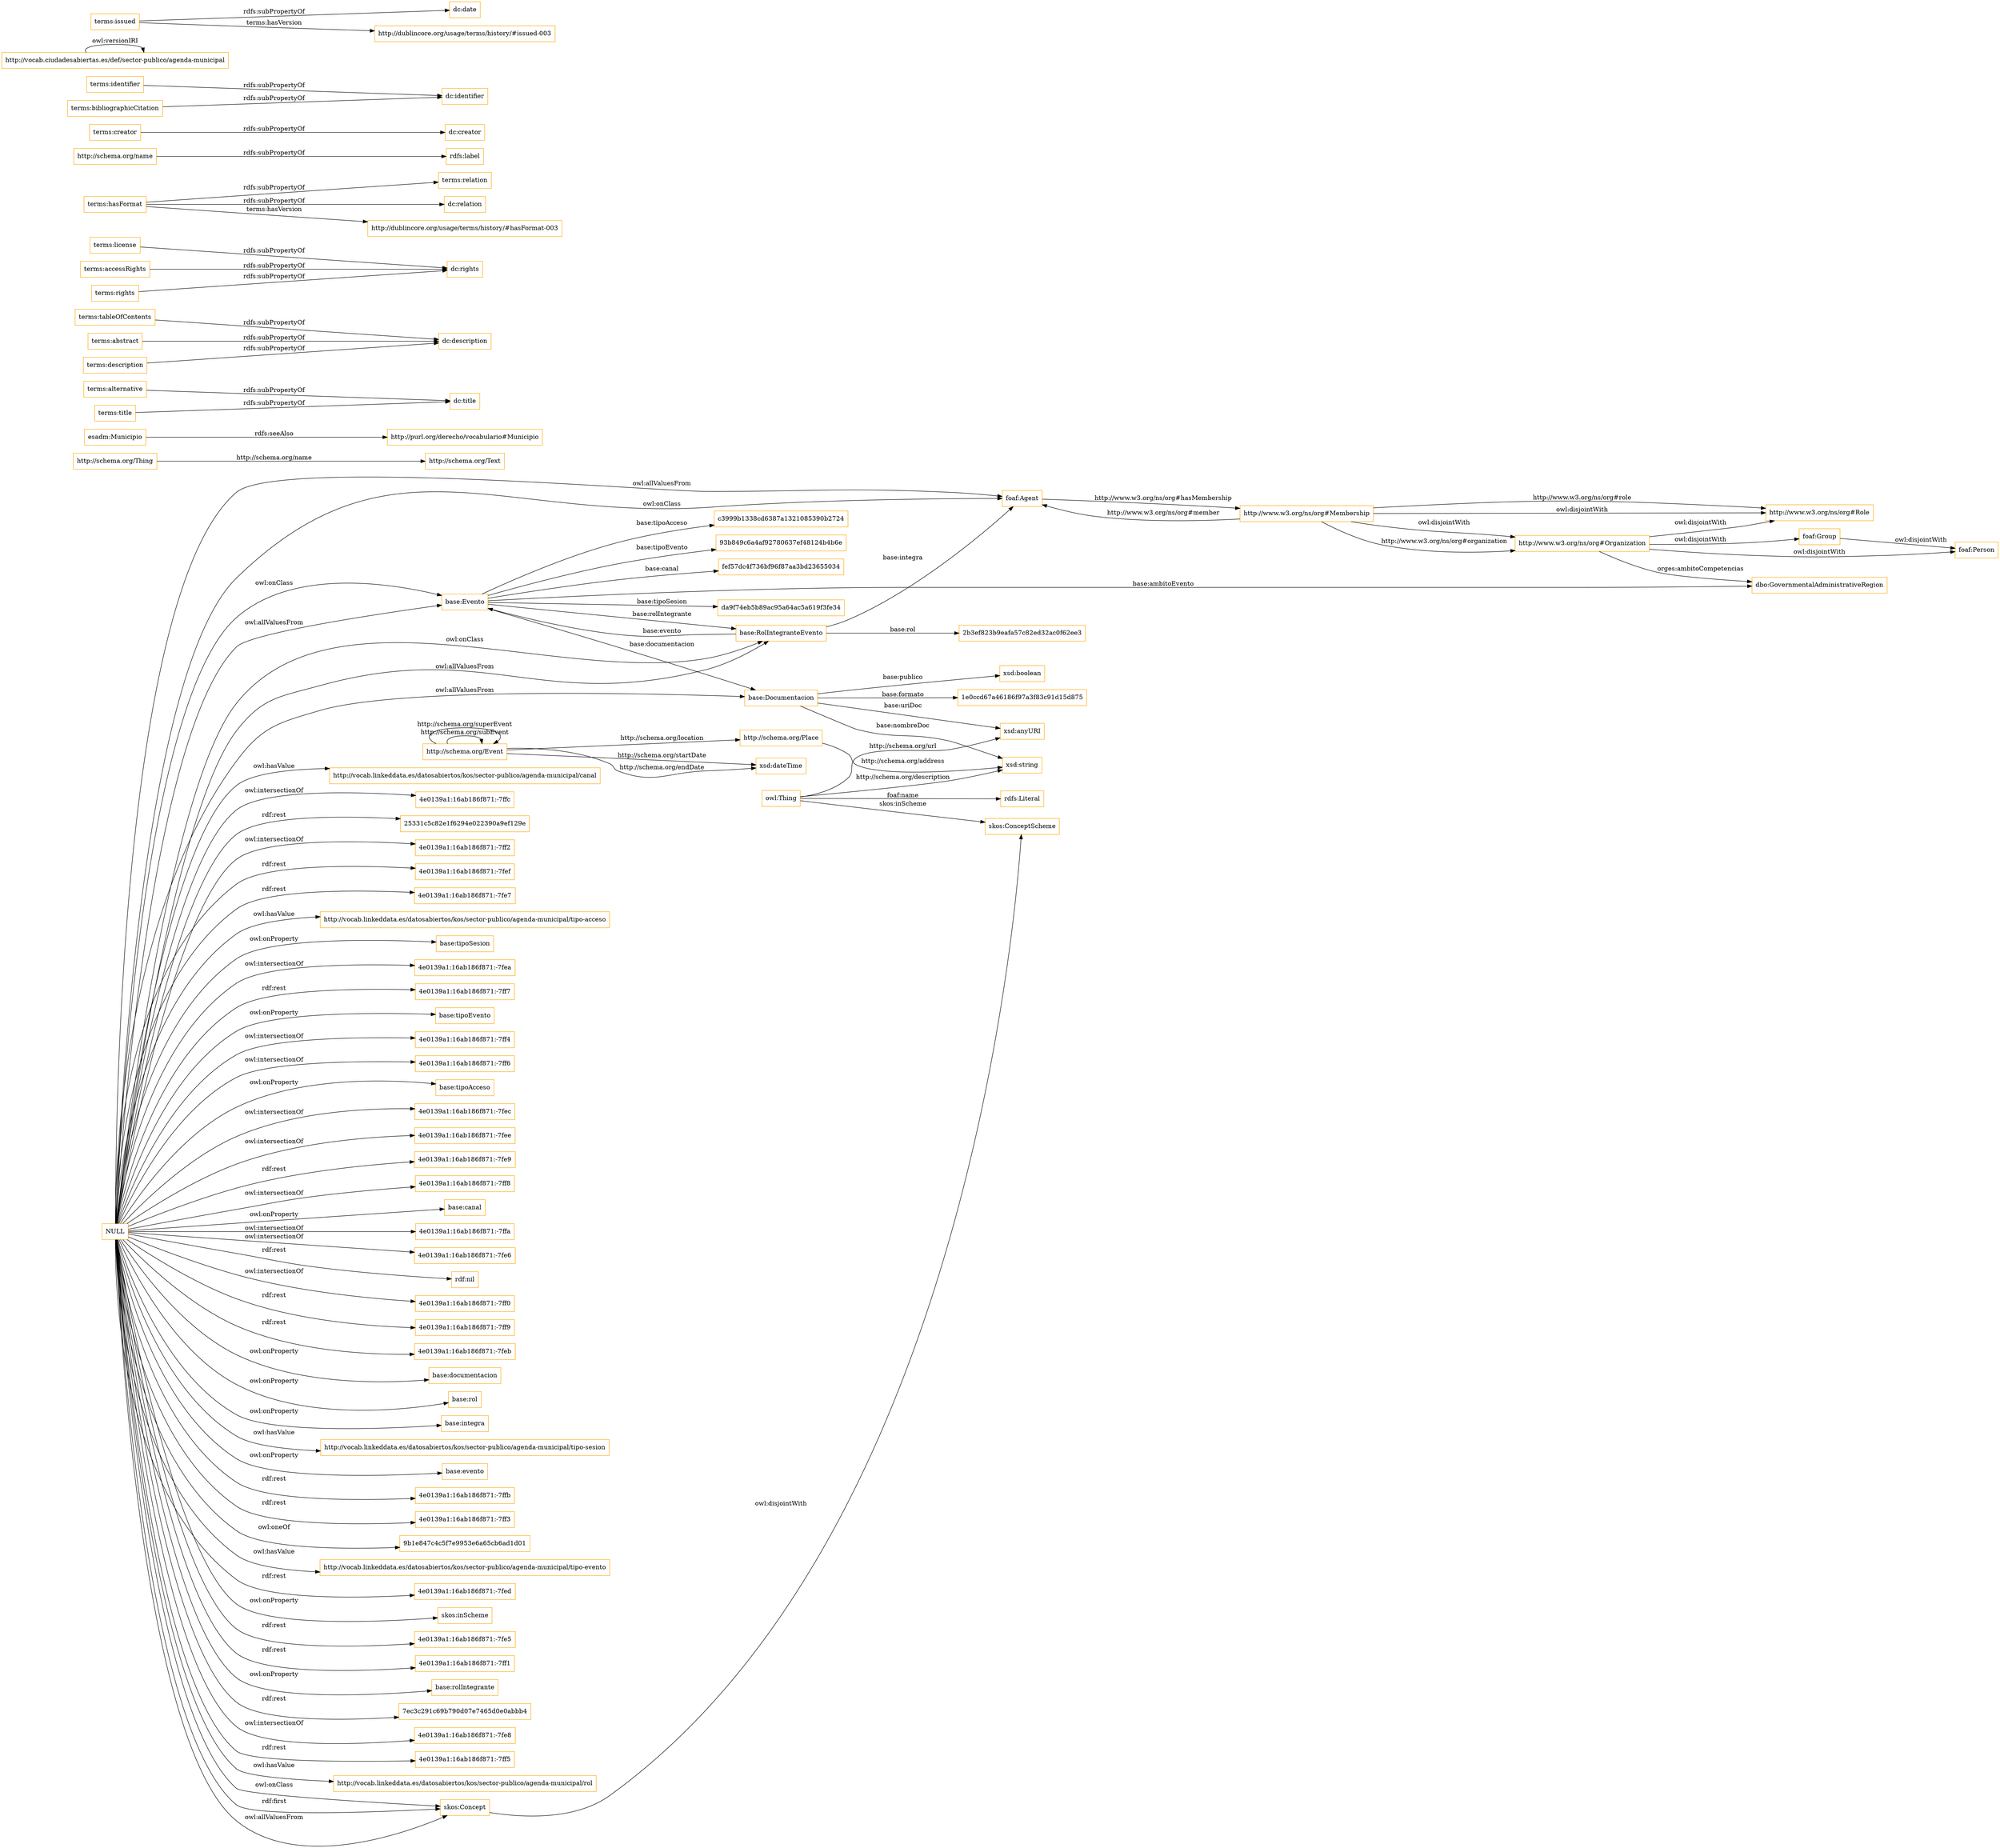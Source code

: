 digraph ar2dtool_diagram { 
rankdir=LR;
size="1501"
node [shape = rectangle, color="orange"]; "93b849c6a4af92780637ef48124b4b6e" "fef57dc4f736bf96f87aa3bd23655034" "dbo:GovernmentalAdministrativeRegion" "foaf:Agent" "base:Evento" "skos:ConceptScheme" "http://schema.org/Event" "base:Documentacion" "da9f74eb5b89ac95a64ac5a619f3fe34" "foaf:Person" "http://schema.org/Thing" "foaf:Group" "skos:Concept" "base:RolIntegranteEvento" "esadm:Municipio" "http://www.w3.org/ns/org#Organization" "http://www.w3.org/ns/org#Role" "2b3ef823b9eafa57c82ed32ac0f62ee3" "http://schema.org/Place" "http://www.w3.org/ns/org#Membership" "c3999b1338cd6387a1321085390b2724" "http://schema.org/Text" ; /*classes style*/
	"terms:alternative" -> "dc:title" [ label = "rdfs:subPropertyOf" ];
	"terms:tableOfContents" -> "dc:description" [ label = "rdfs:subPropertyOf" ];
	"terms:license" -> "dc:rights" [ label = "rdfs:subPropertyOf" ];
	"terms:hasFormat" -> "terms:relation" [ label = "rdfs:subPropertyOf" ];
	"terms:hasFormat" -> "dc:relation" [ label = "rdfs:subPropertyOf" ];
	"terms:hasFormat" -> "http://dublincore.org/usage/terms/history/#hasFormat-003" [ label = "terms:hasVersion" ];
	"http://schema.org/name" -> "rdfs:label" [ label = "rdfs:subPropertyOf" ];
	"terms:creator" -> "dc:creator" [ label = "rdfs:subPropertyOf" ];
	"terms:accessRights" -> "dc:rights" [ label = "rdfs:subPropertyOf" ];
	"terms:title" -> "dc:title" [ label = "rdfs:subPropertyOf" ];
	"terms:abstract" -> "dc:description" [ label = "rdfs:subPropertyOf" ];
	"skos:Concept" -> "skos:ConceptScheme" [ label = "owl:disjointWith" ];
	"esadm:Municipio" -> "http://purl.org/derecho/vocabulario#Municipio" [ label = "rdfs:seeAlso" ];
	"http://www.w3.org/ns/org#Membership" -> "http://www.w3.org/ns/org#Role" [ label = "owl:disjointWith" ];
	"http://www.w3.org/ns/org#Membership" -> "http://www.w3.org/ns/org#Organization" [ label = "owl:disjointWith" ];
	"http://www.w3.org/ns/org#Organization" -> "foaf:Person" [ label = "owl:disjointWith" ];
	"http://www.w3.org/ns/org#Organization" -> "http://www.w3.org/ns/org#Role" [ label = "owl:disjointWith" ];
	"http://www.w3.org/ns/org#Organization" -> "foaf:Group" [ label = "owl:disjointWith" ];
	"terms:identifier" -> "dc:identifier" [ label = "rdfs:subPropertyOf" ];
	"NULL" -> "http://vocab.linkeddata.es/datosabiertos/kos/sector-publico/agenda-municipal/canal" [ label = "owl:hasValue" ];
	"NULL" -> "4e0139a1:16ab186f871:-7ffc" [ label = "owl:intersectionOf" ];
	"NULL" -> "25331c5c82e1f6294e022390a9ef129e" [ label = "rdf:rest" ];
	"NULL" -> "4e0139a1:16ab186f871:-7ff2" [ label = "owl:intersectionOf" ];
	"NULL" -> "base:Evento" [ label = "owl:allValuesFrom" ];
	"NULL" -> "skos:Concept" [ label = "rdf:first" ];
	"NULL" -> "base:RolIntegranteEvento" [ label = "owl:allValuesFrom" ];
	"NULL" -> "4e0139a1:16ab186f871:-7fef" [ label = "rdf:rest" ];
	"NULL" -> "4e0139a1:16ab186f871:-7fe7" [ label = "rdf:rest" ];
	"NULL" -> "foaf:Agent" [ label = "owl:allValuesFrom" ];
	"NULL" -> "http://vocab.linkeddata.es/datosabiertos/kos/sector-publico/agenda-municipal/tipo-acceso" [ label = "owl:hasValue" ];
	"NULL" -> "base:tipoSesion" [ label = "owl:onProperty" ];
	"NULL" -> "4e0139a1:16ab186f871:-7fea" [ label = "owl:intersectionOf" ];
	"NULL" -> "4e0139a1:16ab186f871:-7ff7" [ label = "rdf:rest" ];
	"NULL" -> "base:tipoEvento" [ label = "owl:onProperty" ];
	"NULL" -> "4e0139a1:16ab186f871:-7ff4" [ label = "owl:intersectionOf" ];
	"NULL" -> "foaf:Agent" [ label = "owl:onClass" ];
	"NULL" -> "4e0139a1:16ab186f871:-7ff6" [ label = "owl:intersectionOf" ];
	"NULL" -> "base:tipoAcceso" [ label = "owl:onProperty" ];
	"NULL" -> "4e0139a1:16ab186f871:-7fec" [ label = "owl:intersectionOf" ];
	"NULL" -> "4e0139a1:16ab186f871:-7fee" [ label = "owl:intersectionOf" ];
	"NULL" -> "skos:Concept" [ label = "owl:allValuesFrom" ];
	"NULL" -> "4e0139a1:16ab186f871:-7fe9" [ label = "rdf:rest" ];
	"NULL" -> "4e0139a1:16ab186f871:-7ff8" [ label = "owl:intersectionOf" ];
	"NULL" -> "base:canal" [ label = "owl:onProperty" ];
	"NULL" -> "base:Evento" [ label = "owl:onClass" ];
	"NULL" -> "4e0139a1:16ab186f871:-7ffa" [ label = "owl:intersectionOf" ];
	"NULL" -> "4e0139a1:16ab186f871:-7fe6" [ label = "owl:intersectionOf" ];
	"NULL" -> "rdf:nil" [ label = "rdf:rest" ];
	"NULL" -> "4e0139a1:16ab186f871:-7ff0" [ label = "owl:intersectionOf" ];
	"NULL" -> "4e0139a1:16ab186f871:-7ff9" [ label = "rdf:rest" ];
	"NULL" -> "4e0139a1:16ab186f871:-7feb" [ label = "rdf:rest" ];
	"NULL" -> "base:RolIntegranteEvento" [ label = "owl:onClass" ];
	"NULL" -> "base:documentacion" [ label = "owl:onProperty" ];
	"NULL" -> "base:rol" [ label = "owl:onProperty" ];
	"NULL" -> "base:integra" [ label = "owl:onProperty" ];
	"NULL" -> "http://vocab.linkeddata.es/datosabiertos/kos/sector-publico/agenda-municipal/tipo-sesion" [ label = "owl:hasValue" ];
	"NULL" -> "base:evento" [ label = "owl:onProperty" ];
	"NULL" -> "4e0139a1:16ab186f871:-7ffb" [ label = "rdf:rest" ];
	"NULL" -> "4e0139a1:16ab186f871:-7ff3" [ label = "rdf:rest" ];
	"NULL" -> "9b1e847c4c5f7e9953e6a65cb6ad1d01" [ label = "owl:oneOf" ];
	"NULL" -> "http://vocab.linkeddata.es/datosabiertos/kos/sector-publico/agenda-municipal/tipo-evento" [ label = "owl:hasValue" ];
	"NULL" -> "skos:Concept" [ label = "owl:onClass" ];
	"NULL" -> "base:Documentacion" [ label = "owl:allValuesFrom" ];
	"NULL" -> "4e0139a1:16ab186f871:-7fed" [ label = "rdf:rest" ];
	"NULL" -> "skos:inScheme" [ label = "owl:onProperty" ];
	"NULL" -> "4e0139a1:16ab186f871:-7fe5" [ label = "rdf:rest" ];
	"NULL" -> "4e0139a1:16ab186f871:-7ff1" [ label = "rdf:rest" ];
	"NULL" -> "base:rolIntegrante" [ label = "owl:onProperty" ];
	"NULL" -> "7ec3c291c69b790d07e7465d0e0abbb4" [ label = "rdf:rest" ];
	"NULL" -> "4e0139a1:16ab186f871:-7fe8" [ label = "owl:intersectionOf" ];
	"NULL" -> "4e0139a1:16ab186f871:-7ff5" [ label = "rdf:rest" ];
	"NULL" -> "http://vocab.linkeddata.es/datosabiertos/kos/sector-publico/agenda-municipal/rol" [ label = "owl:hasValue" ];
	"http://vocab.ciudadesabiertas.es/def/sector-publico/agenda-municipal" -> "http://vocab.ciudadesabiertas.es/def/sector-publico/agenda-municipal" [ label = "owl:versionIRI" ];
	"terms:rights" -> "dc:rights" [ label = "rdfs:subPropertyOf" ];
	"terms:issued" -> "dc:date" [ label = "rdfs:subPropertyOf" ];
	"terms:issued" -> "http://dublincore.org/usage/terms/history/#issued-003" [ label = "terms:hasVersion" ];
	"terms:bibliographicCitation" -> "dc:identifier" [ label = "rdfs:subPropertyOf" ];
	"terms:description" -> "dc:description" [ label = "rdfs:subPropertyOf" ];
	"foaf:Group" -> "foaf:Person" [ label = "owl:disjointWith" ];
	"http://schema.org/Event" -> "xsd:dateTime" [ label = "http://schema.org/startDate" ];
	"owl:Thing" -> "rdfs:Literal" [ label = "foaf:name" ];
	"base:Documentacion" -> "1e0ccd67a46186f97a3f83c91d15d875" [ label = "base:formato" ];
	"base:Evento" -> "base:Documentacion" [ label = "base:documentacion" ];
	"base:Documentacion" -> "xsd:string" [ label = "base:nombreDoc" ];
	"base:Evento" -> "c3999b1338cd6387a1321085390b2724" [ label = "base:tipoAcceso" ];
	"owl:Thing" -> "xsd:anyURI" [ label = "http://schema.org/url" ];
	"owl:Thing" -> "skos:ConceptScheme" [ label = "skos:inScheme" ];
	"http://schema.org/Thing" -> "http://schema.org/Text" [ label = "http://schema.org/name" ];
	"base:Documentacion" -> "xsd:anyURI" [ label = "base:uriDoc" ];
	"http://schema.org/Place" -> "xsd:string" [ label = "http://schema.org/address" ];
	"base:Evento" -> "base:RolIntegranteEvento" [ label = "base:rolIntegrante" ];
	"foaf:Agent" -> "http://www.w3.org/ns/org#Membership" [ label = "http://www.w3.org/ns/org#hasMembership" ];
	"http://www.w3.org/ns/org#Membership" -> "http://www.w3.org/ns/org#Organization" [ label = "http://www.w3.org/ns/org#organization" ];
	"base:RolIntegranteEvento" -> "2b3ef823b9eafa57c82ed32ac0f62ee3" [ label = "base:rol" ];
	"base:Evento" -> "93b849c6a4af92780637ef48124b4b6e" [ label = "base:tipoEvento" ];
	"http://schema.org/Event" -> "http://schema.org/Place" [ label = "http://schema.org/location" ];
	"http://www.w3.org/ns/org#Membership" -> "http://www.w3.org/ns/org#Role" [ label = "http://www.w3.org/ns/org#role" ];
	"http://schema.org/Event" -> "xsd:dateTime" [ label = "http://schema.org/endDate" ];
	"http://schema.org/Event" -> "http://schema.org/Event" [ label = "http://schema.org/subEvent" ];
	"base:Evento" -> "da9f74eb5b89ac95a64ac5a619f3fe34" [ label = "base:tipoSesion" ];
	"base:Evento" -> "dbo:GovernmentalAdministrativeRegion" [ label = "base:ambitoEvento" ];
	"base:RolIntegranteEvento" -> "foaf:Agent" [ label = "base:integra" ];
	"base:RolIntegranteEvento" -> "base:Evento" [ label = "base:evento" ];
	"http://www.w3.org/ns/org#Membership" -> "foaf:Agent" [ label = "http://www.w3.org/ns/org#member" ];
	"base:Evento" -> "fef57dc4f736bf96f87aa3bd23655034" [ label = "base:canal" ];
	"http://www.w3.org/ns/org#Organization" -> "dbo:GovernmentalAdministrativeRegion" [ label = "orges:ambitoCompetencias" ];
	"owl:Thing" -> "xsd:string" [ label = "http://schema.org/description" ];
	"base:Documentacion" -> "xsd:boolean" [ label = "base:publico" ];
	"http://schema.org/Event" -> "http://schema.org/Event" [ label = "http://schema.org/superEvent" ];

}
